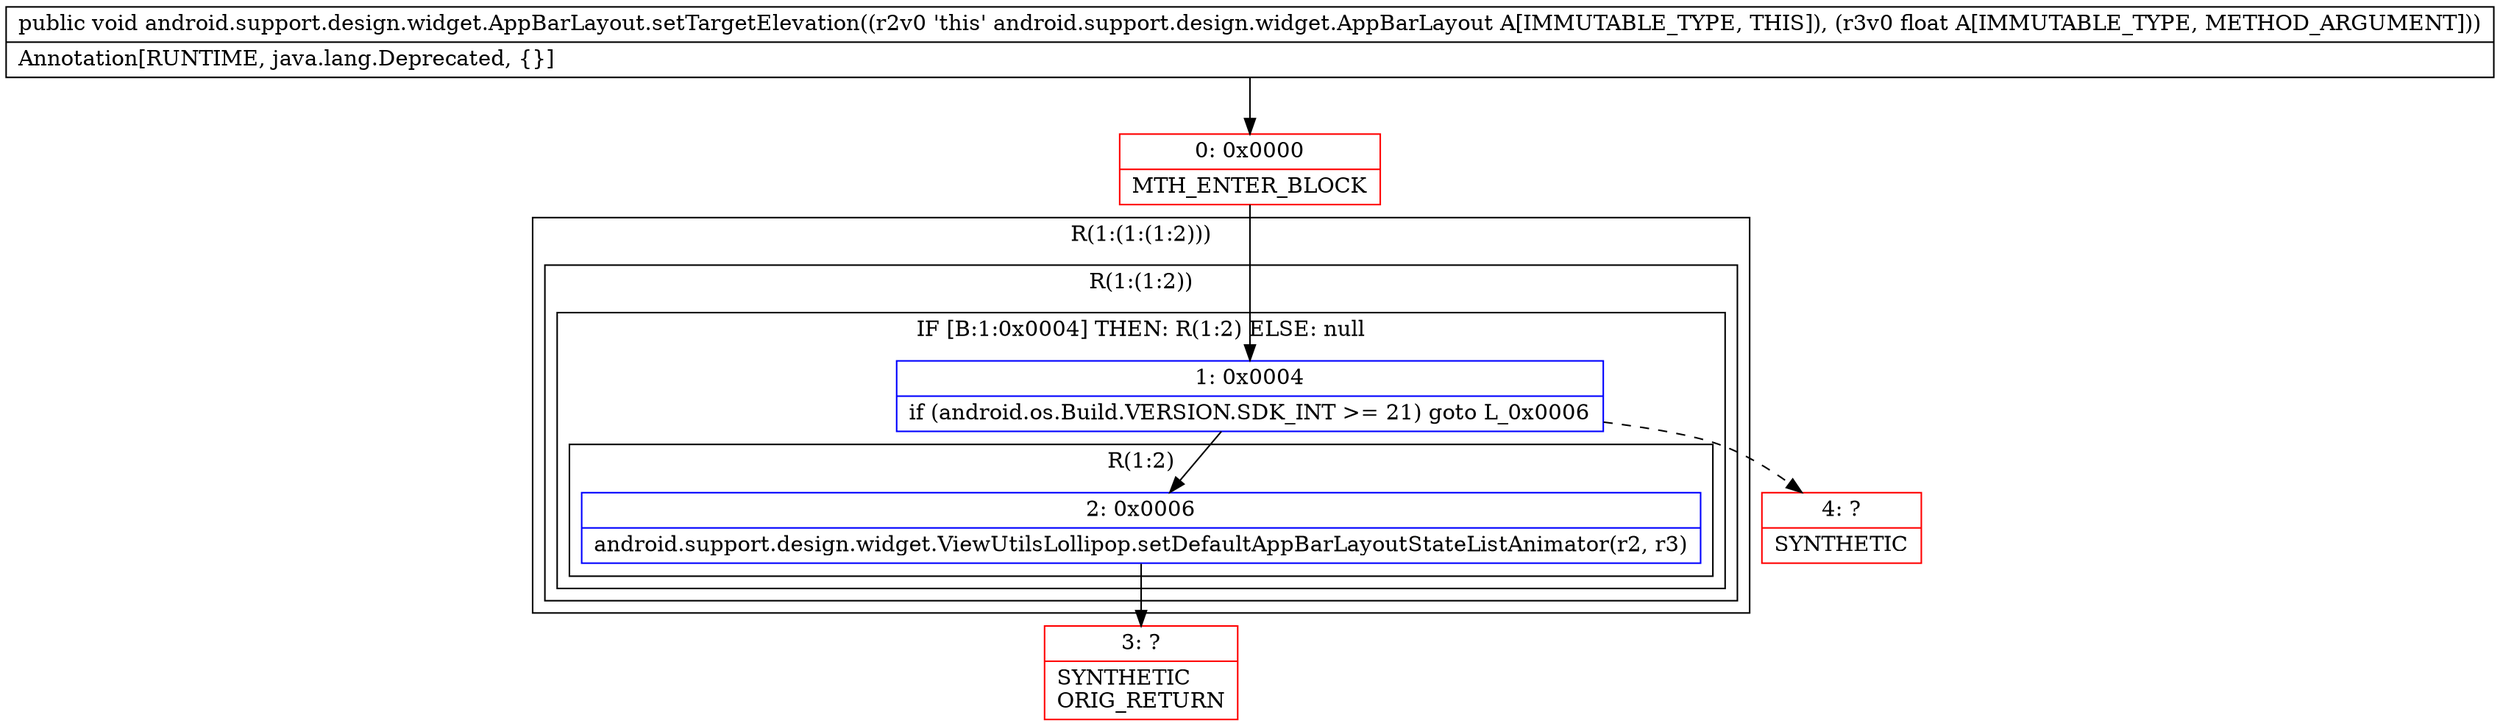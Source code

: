 digraph "CFG forandroid.support.design.widget.AppBarLayout.setTargetElevation(F)V" {
subgraph cluster_Region_1199323436 {
label = "R(1:(1:(1:2)))";
node [shape=record,color=blue];
subgraph cluster_Region_693922641 {
label = "R(1:(1:2))";
node [shape=record,color=blue];
subgraph cluster_IfRegion_35442198 {
label = "IF [B:1:0x0004] THEN: R(1:2) ELSE: null";
node [shape=record,color=blue];
Node_1 [shape=record,label="{1\:\ 0x0004|if (android.os.Build.VERSION.SDK_INT \>= 21) goto L_0x0006\l}"];
subgraph cluster_Region_706934733 {
label = "R(1:2)";
node [shape=record,color=blue];
Node_2 [shape=record,label="{2\:\ 0x0006|android.support.design.widget.ViewUtilsLollipop.setDefaultAppBarLayoutStateListAnimator(r2, r3)\l}"];
}
}
}
}
Node_0 [shape=record,color=red,label="{0\:\ 0x0000|MTH_ENTER_BLOCK\l}"];
Node_3 [shape=record,color=red,label="{3\:\ ?|SYNTHETIC\lORIG_RETURN\l}"];
Node_4 [shape=record,color=red,label="{4\:\ ?|SYNTHETIC\l}"];
MethodNode[shape=record,label="{public void android.support.design.widget.AppBarLayout.setTargetElevation((r2v0 'this' android.support.design.widget.AppBarLayout A[IMMUTABLE_TYPE, THIS]), (r3v0 float A[IMMUTABLE_TYPE, METHOD_ARGUMENT]))  | Annotation[RUNTIME, java.lang.Deprecated, \{\}]\l}"];
MethodNode -> Node_0;
Node_1 -> Node_2;
Node_1 -> Node_4[style=dashed];
Node_2 -> Node_3;
Node_0 -> Node_1;
}

